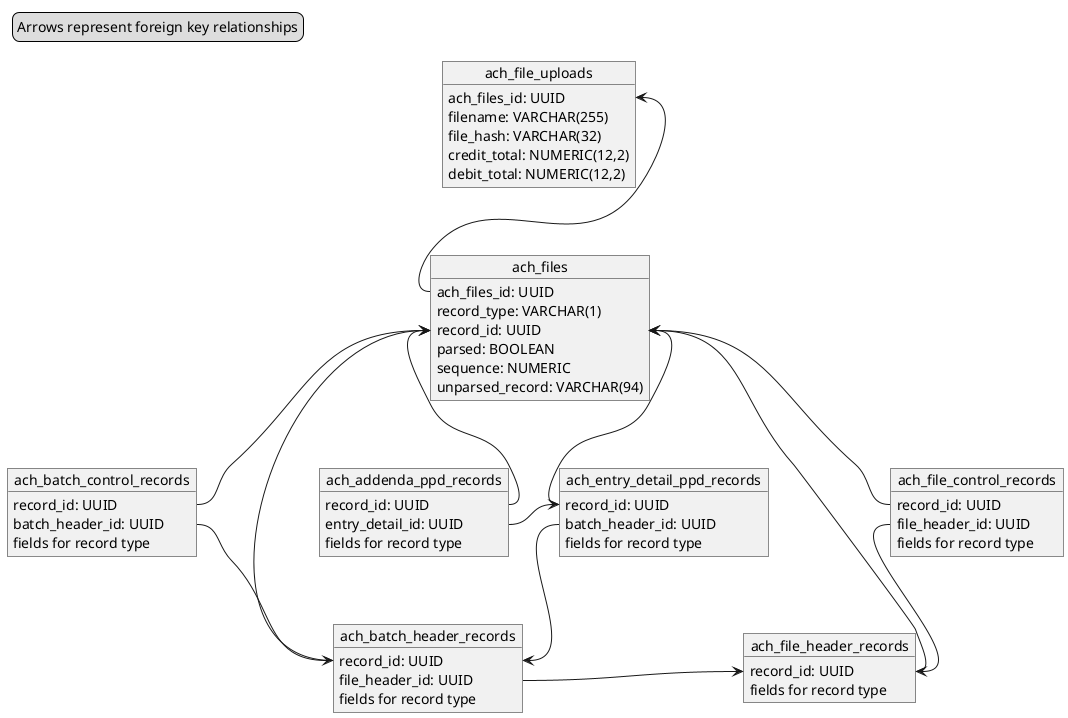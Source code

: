 @startuml

object ach_file_uploads {
    ach_files_id: UUID
    filename: VARCHAR(255)
    file_hash: VARCHAR(32)
    credit_total: NUMERIC(12,2)
    debit_total: NUMERIC(12,2)
}

object ach_files {
    ach_files_id: UUID
    record_type: VARCHAR(1)
    record_id: UUID
    parsed: BOOLEAN    
    sequence: NUMERIC
    unparsed_record: VARCHAR(94)
}

object ach_file_header_records {
    record_id: UUID
    fields for record type
}

object ach_batch_header_records {
    record_id: UUID
    file_header_id: UUID
    fields for record type  
}

object ach_entry_detail_ppd_records {
    record_id: UUID
    batch_header_id: UUID
    fields for record type
}

object ach_addenda_ppd_records {
    record_id: UUID
    entry_detail_id: UUID
    fields for record type
}

object ach_batch_control_records {
    record_id: UUID
    batch_header_id: UUID
    fields for record type
}

object ach_file_control_records {
    record_id: UUID
    file_header_id: UUID
    fields for record type
}

legend top left
    Arrows represent foreign key relationships
endlegend

ach_file_uploads::ach_files_id <-- ach_files::ach_files_id

ach_files::record_id <-- ach_file_header_records::record_id
ach_files::record_id <-- ach_batch_header_records::record_id
ach_files::record_id <-- ach_entry_detail_ppd_records::record_id
ach_files::record_id <-- ach_addenda_ppd_records::record_id
ach_files::record_id <-- ach_batch_control_records::record_id
ach_files::record_id <-- ach_file_control_records::record_id

ach_batch_header_records::file_header_id -> ach_file_header_records::record_id
ach_entry_detail_ppd_records::batch_header_id -> ach_batch_header_records::record_id
ach_addenda_ppd_records::entry_detail_id -> ach_entry_detail_ppd_records::record_id
ach_batch_control_records::batch_header_id --> ach_batch_header_records::record_id
ach_file_control_records::file_header_id --> ach_file_header_records::record_id

@enduml

